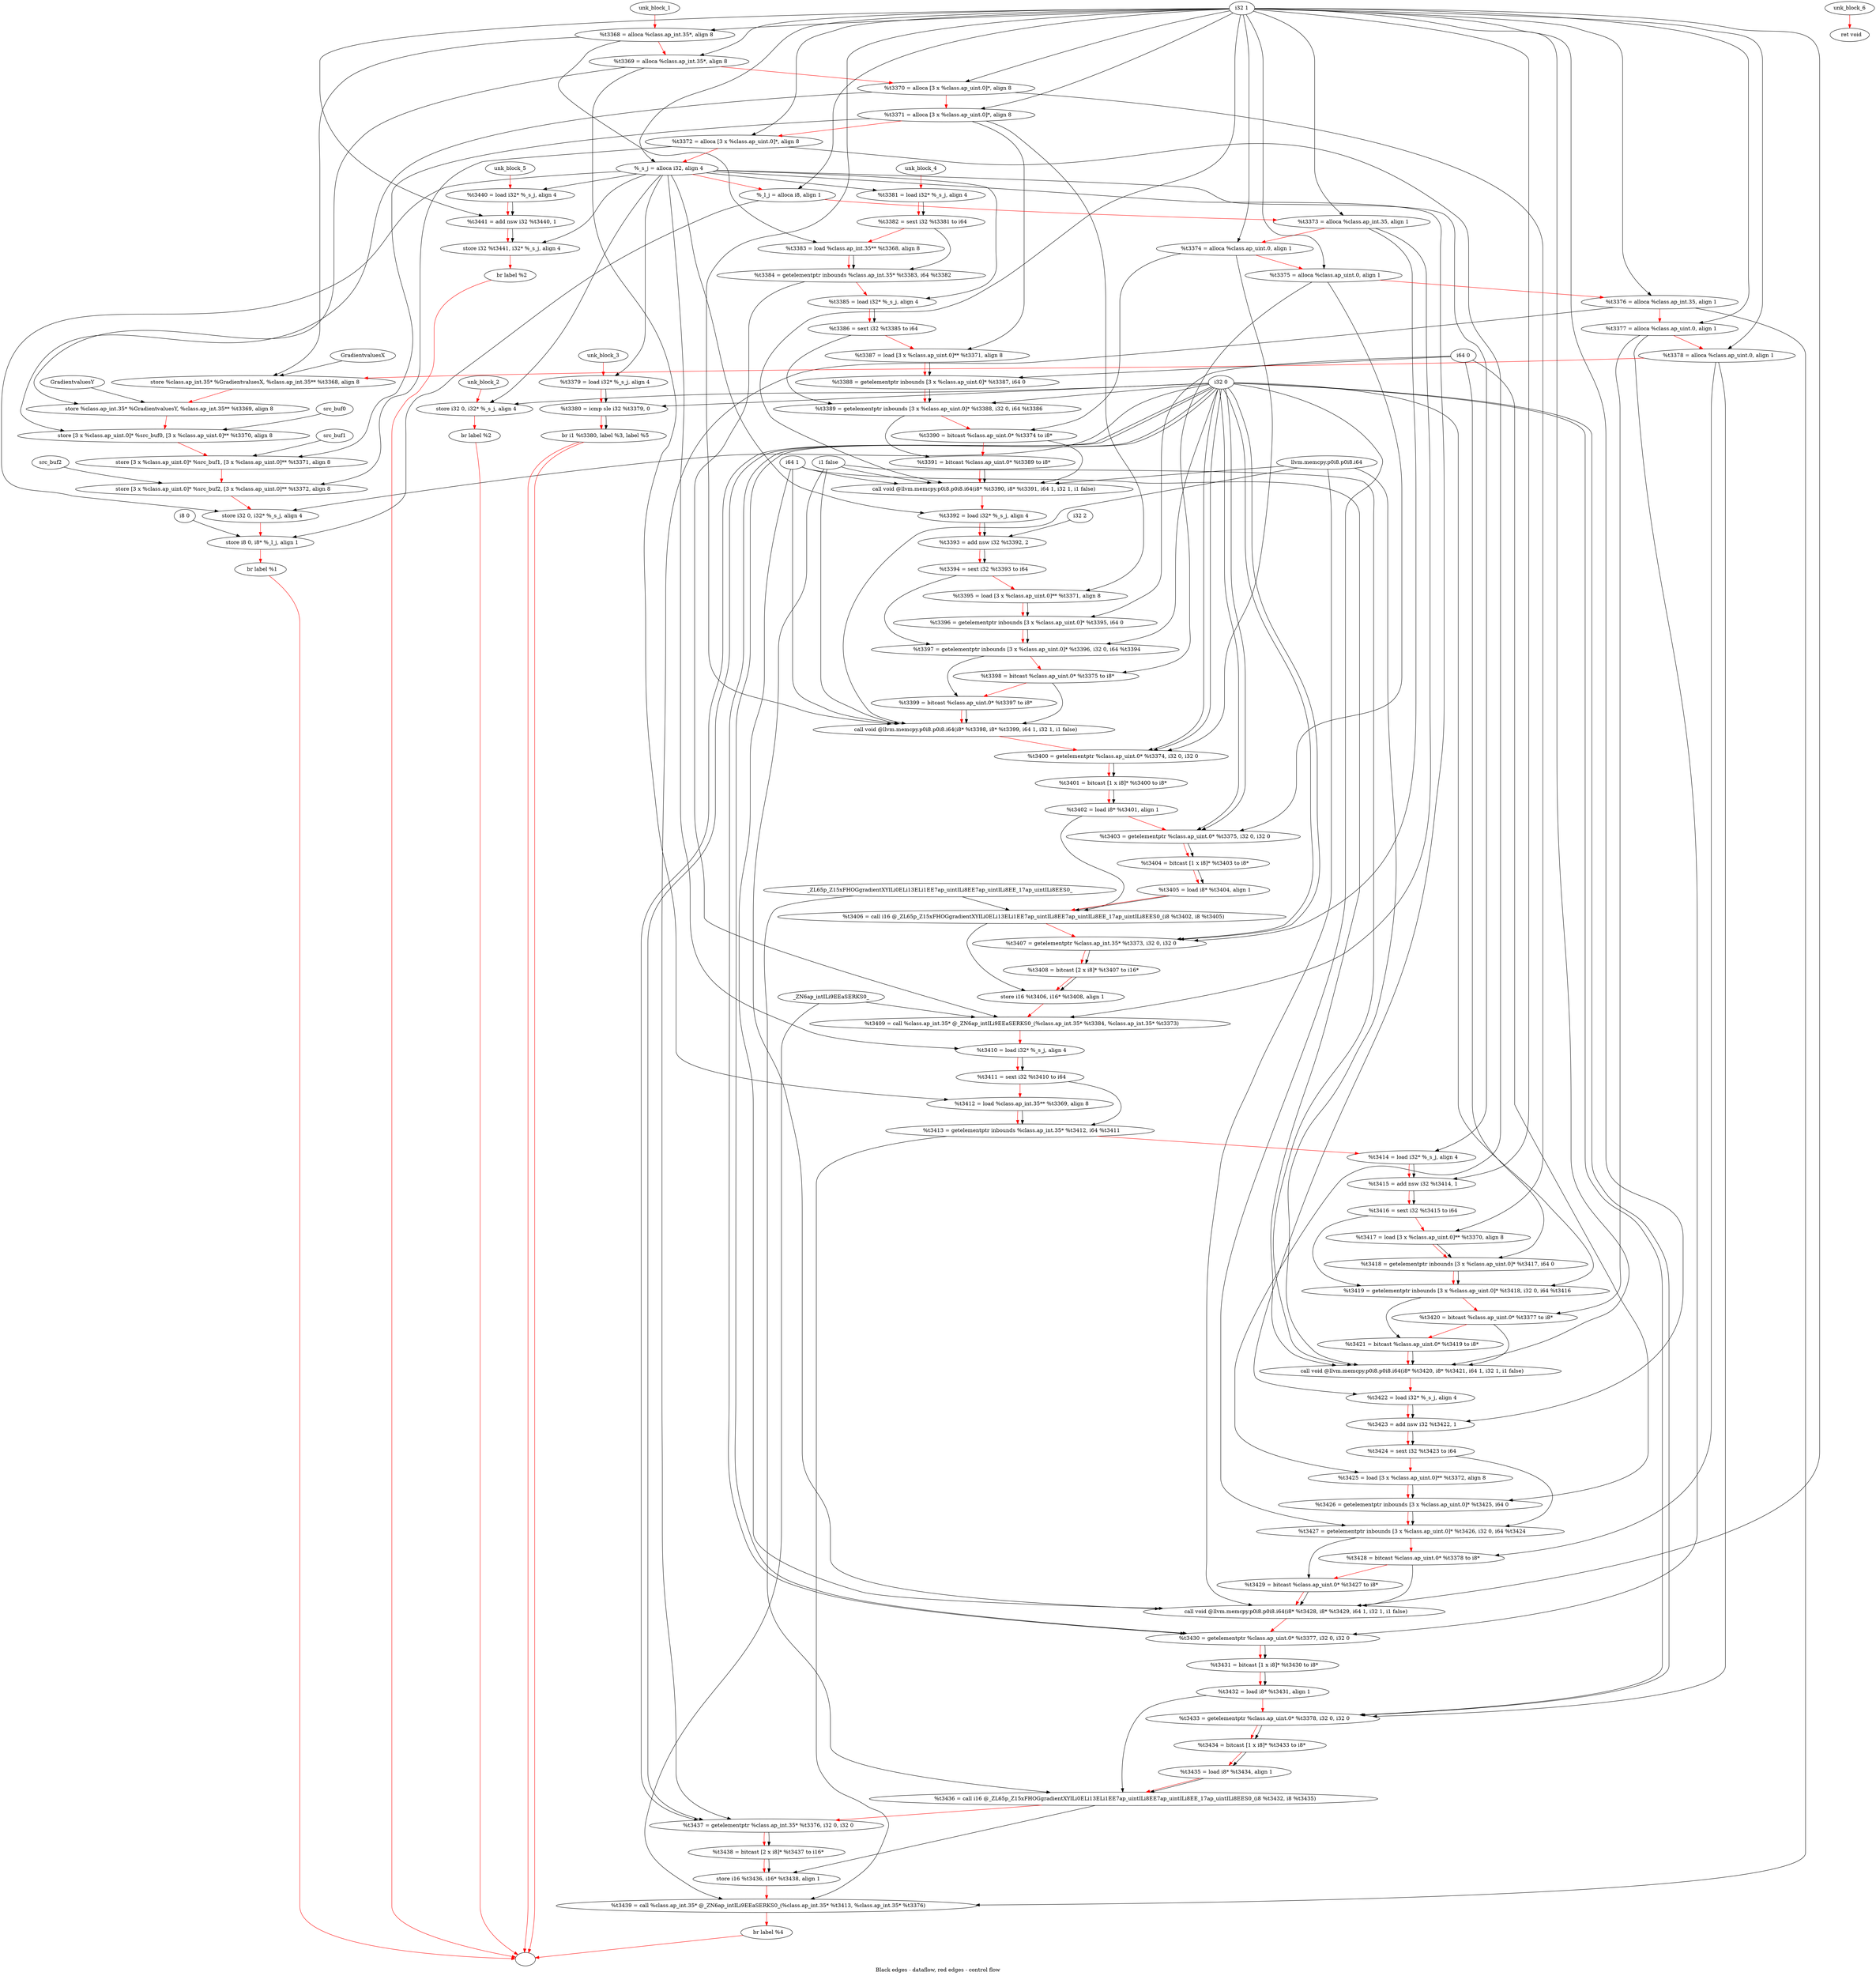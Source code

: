 digraph G {
compound=true
label="Black edges - dataflow, red edges - control flow"
"t3368" [label="  %t3368 = alloca %class.ap_int.35*, align 8"]
"t3369" [label="  %t3369 = alloca %class.ap_int.35*, align 8"]
"t3370" [label="  %t3370 = alloca [3 x %class.ap_uint.0]*, align 8"]
"t3371" [label="  %t3371 = alloca [3 x %class.ap_uint.0]*, align 8"]
"t3372" [label="  %t3372 = alloca [3 x %class.ap_uint.0]*, align 8"]
"_s_j" [label="  %_s_j = alloca i32, align 4"]
"_l_j" [label="  %_l_j = alloca i8, align 1"]
"t3373" [label="  %t3373 = alloca %class.ap_int.35, align 1"]
"t3374" [label="  %t3374 = alloca %class.ap_uint.0, align 1"]
"t3375" [label="  %t3375 = alloca %class.ap_uint.0, align 1"]
"t3376" [label="  %t3376 = alloca %class.ap_int.35, align 1"]
"t3377" [label="  %t3377 = alloca %class.ap_uint.0, align 1"]
"t3378" [label="  %t3378 = alloca %class.ap_uint.0, align 1"]
"_1" [label="  store %class.ap_int.35* %GradientvaluesX, %class.ap_int.35** %t3368, align 8"]
"_2" [label="  store %class.ap_int.35* %GradientvaluesY, %class.ap_int.35** %t3369, align 8"]
"_3" [label="  store [3 x %class.ap_uint.0]* %src_buf0, [3 x %class.ap_uint.0]** %t3370, align 8"]
"_4" [label="  store [3 x %class.ap_uint.0]* %src_buf1, [3 x %class.ap_uint.0]** %t3371, align 8"]
"_5" [label="  store [3 x %class.ap_uint.0]* %src_buf2, [3 x %class.ap_uint.0]** %t3372, align 8"]
"_6" [label="  store i32 0, i32* %_s_j, align 4"]
"_7" [label="  store i8 0, i8* %_l_j, align 1"]
"_8" [label="  br label %1"]
"unk_block_1" -> "t3368"[color=red]
"i32 1" -> "t3368"
"t3368" -> "t3369"[color=red weight=2]
"i32 1" -> "t3369"
"t3369" -> "t3370"[color=red weight=2]
"i32 1" -> "t3370"
"t3370" -> "t3371"[color=red weight=2]
"i32 1" -> "t3371"
"t3371" -> "t3372"[color=red weight=2]
"i32 1" -> "t3372"
"t3372" -> "_s_j"[color=red weight=2]
"i32 1" -> "_s_j"
"_s_j" -> "_l_j"[color=red weight=2]
"i32 1" -> "_l_j"
"_l_j" -> "t3373"[color=red weight=2]
"i32 1" -> "t3373"
"t3373" -> "t3374"[color=red weight=2]
"i32 1" -> "t3374"
"t3374" -> "t3375"[color=red weight=2]
"i32 1" -> "t3375"
"t3375" -> "t3376"[color=red weight=2]
"i32 1" -> "t3376"
"t3376" -> "t3377"[color=red weight=2]
"i32 1" -> "t3377"
"t3377" -> "t3378"[color=red weight=2]
"i32 1" -> "t3378"
"t3378" -> "_1"[color=red weight=2]
"GradientvaluesX" -> "_1"
"t3368" -> "_1"
"_1" -> "_2"[color=red weight=2]
"GradientvaluesY" -> "_2"
"t3369" -> "_2"
"_2" -> "_3"[color=red weight=2]
"src_buf0" -> "_3"
"t3370" -> "_3"
"_3" -> "_4"[color=red weight=2]
"src_buf1" -> "_4"
"t3371" -> "_4"
"_4" -> "_5"[color=red weight=2]
"src_buf2" -> "_5"
"t3372" -> "_5"
"_5" -> "_6"[color=red weight=2]
"i32 0" -> "_6"
"_s_j" -> "_6"
"_6" -> "_7"[color=red weight=2]
"i8 0" -> "_7"
"_l_j" -> "_7"
"_7" -> "_8"[color=red weight=2]
"_8" -> ""[color=red]

"_9" [label="  store i32 0, i32* %_s_j, align 4"]
"_10" [label="  br label %2"]
"unk_block_2" -> "_9"[color=red]
"i32 0" -> "_9"
"_s_j" -> "_9"
"_9" -> "_10"[color=red weight=2]
"_10" -> ""[color=red]

"t3379" [label="  %t3379 = load i32* %_s_j, align 4"]
"t3380" [label="  %t3380 = icmp sle i32 %t3379, 0"]
"_11" [label="  br i1 %t3380, label %3, label %5"]
"unk_block_3" -> "t3379"[color=red]
"_s_j" -> "t3379"
"t3379" -> "t3380"[color=red weight=2]
"t3379" -> "t3380"
"i32 0" -> "t3380"
"t3380" -> "_11"[color=red weight=2]
"t3380" -> "_11"
"_11" -> ""[color=red]
"_11" -> ""[color=red]

"t3381" [label="  %t3381 = load i32* %_s_j, align 4"]
"t3382" [label="  %t3382 = sext i32 %t3381 to i64"]
"t3383" [label="  %t3383 = load %class.ap_int.35** %t3368, align 8"]
"t3384" [label="  %t3384 = getelementptr inbounds %class.ap_int.35* %t3383, i64 %t3382"]
"t3385" [label="  %t3385 = load i32* %_s_j, align 4"]
"t3386" [label="  %t3386 = sext i32 %t3385 to i64"]
"t3387" [label="  %t3387 = load [3 x %class.ap_uint.0]** %t3371, align 8"]
"t3388" [label="  %t3388 = getelementptr inbounds [3 x %class.ap_uint.0]* %t3387, i64 0"]
"t3389" [label="  %t3389 = getelementptr inbounds [3 x %class.ap_uint.0]* %t3388, i32 0, i64 %t3386"]
"t3390" [label="  %t3390 = bitcast %class.ap_uint.0* %t3374 to i8*"]
"t3391" [label="  %t3391 = bitcast %class.ap_uint.0* %t3389 to i8*"]
"_12" [label="  call void @llvm.memcpy.p0i8.p0i8.i64(i8* %t3390, i8* %t3391, i64 1, i32 1, i1 false)"]
"t3392" [label="  %t3392 = load i32* %_s_j, align 4"]
"t3393" [label="  %t3393 = add nsw i32 %t3392, 2"]
"t3394" [label="  %t3394 = sext i32 %t3393 to i64"]
"t3395" [label="  %t3395 = load [3 x %class.ap_uint.0]** %t3371, align 8"]
"t3396" [label="  %t3396 = getelementptr inbounds [3 x %class.ap_uint.0]* %t3395, i64 0"]
"t3397" [label="  %t3397 = getelementptr inbounds [3 x %class.ap_uint.0]* %t3396, i32 0, i64 %t3394"]
"t3398" [label="  %t3398 = bitcast %class.ap_uint.0* %t3375 to i8*"]
"t3399" [label="  %t3399 = bitcast %class.ap_uint.0* %t3397 to i8*"]
"_13" [label="  call void @llvm.memcpy.p0i8.p0i8.i64(i8* %t3398, i8* %t3399, i64 1, i32 1, i1 false)"]
"t3400" [label="  %t3400 = getelementptr %class.ap_uint.0* %t3374, i32 0, i32 0"]
"t3401" [label="  %t3401 = bitcast [1 x i8]* %t3400 to i8*"]
"t3402" [label="  %t3402 = load i8* %t3401, align 1"]
"t3403" [label="  %t3403 = getelementptr %class.ap_uint.0* %t3375, i32 0, i32 0"]
"t3404" [label="  %t3404 = bitcast [1 x i8]* %t3403 to i8*"]
"t3405" [label="  %t3405 = load i8* %t3404, align 1"]
"t3406" [label="  %t3406 = call i16 @_ZL65p_Z15xFHOGgradientXYILi0ELi13ELi1EE7ap_uintILi8EE7ap_uintILi8EE_17ap_uintILi8EES0_(i8 %t3402, i8 %t3405)"]
"t3407" [label="  %t3407 = getelementptr %class.ap_int.35* %t3373, i32 0, i32 0"]
"t3408" [label="  %t3408 = bitcast [2 x i8]* %t3407 to i16*"]
"_14" [label="  store i16 %t3406, i16* %t3408, align 1"]
"t3409" [label="  %t3409 = call %class.ap_int.35* @_ZN6ap_intILi9EEaSERKS0_(%class.ap_int.35* %t3384, %class.ap_int.35* %t3373)"]
"t3410" [label="  %t3410 = load i32* %_s_j, align 4"]
"t3411" [label="  %t3411 = sext i32 %t3410 to i64"]
"t3412" [label="  %t3412 = load %class.ap_int.35** %t3369, align 8"]
"t3413" [label="  %t3413 = getelementptr inbounds %class.ap_int.35* %t3412, i64 %t3411"]
"t3414" [label="  %t3414 = load i32* %_s_j, align 4"]
"t3415" [label="  %t3415 = add nsw i32 %t3414, 1"]
"t3416" [label="  %t3416 = sext i32 %t3415 to i64"]
"t3417" [label="  %t3417 = load [3 x %class.ap_uint.0]** %t3370, align 8"]
"t3418" [label="  %t3418 = getelementptr inbounds [3 x %class.ap_uint.0]* %t3417, i64 0"]
"t3419" [label="  %t3419 = getelementptr inbounds [3 x %class.ap_uint.0]* %t3418, i32 0, i64 %t3416"]
"t3420" [label="  %t3420 = bitcast %class.ap_uint.0* %t3377 to i8*"]
"t3421" [label="  %t3421 = bitcast %class.ap_uint.0* %t3419 to i8*"]
"_15" [label="  call void @llvm.memcpy.p0i8.p0i8.i64(i8* %t3420, i8* %t3421, i64 1, i32 1, i1 false)"]
"t3422" [label="  %t3422 = load i32* %_s_j, align 4"]
"t3423" [label="  %t3423 = add nsw i32 %t3422, 1"]
"t3424" [label="  %t3424 = sext i32 %t3423 to i64"]
"t3425" [label="  %t3425 = load [3 x %class.ap_uint.0]** %t3372, align 8"]
"t3426" [label="  %t3426 = getelementptr inbounds [3 x %class.ap_uint.0]* %t3425, i64 0"]
"t3427" [label="  %t3427 = getelementptr inbounds [3 x %class.ap_uint.0]* %t3426, i32 0, i64 %t3424"]
"t3428" [label="  %t3428 = bitcast %class.ap_uint.0* %t3378 to i8*"]
"t3429" [label="  %t3429 = bitcast %class.ap_uint.0* %t3427 to i8*"]
"_16" [label="  call void @llvm.memcpy.p0i8.p0i8.i64(i8* %t3428, i8* %t3429, i64 1, i32 1, i1 false)"]
"t3430" [label="  %t3430 = getelementptr %class.ap_uint.0* %t3377, i32 0, i32 0"]
"t3431" [label="  %t3431 = bitcast [1 x i8]* %t3430 to i8*"]
"t3432" [label="  %t3432 = load i8* %t3431, align 1"]
"t3433" [label="  %t3433 = getelementptr %class.ap_uint.0* %t3378, i32 0, i32 0"]
"t3434" [label="  %t3434 = bitcast [1 x i8]* %t3433 to i8*"]
"t3435" [label="  %t3435 = load i8* %t3434, align 1"]
"t3436" [label="  %t3436 = call i16 @_ZL65p_Z15xFHOGgradientXYILi0ELi13ELi1EE7ap_uintILi8EE7ap_uintILi8EE_17ap_uintILi8EES0_(i8 %t3432, i8 %t3435)"]
"t3437" [label="  %t3437 = getelementptr %class.ap_int.35* %t3376, i32 0, i32 0"]
"t3438" [label="  %t3438 = bitcast [2 x i8]* %t3437 to i16*"]
"_17" [label="  store i16 %t3436, i16* %t3438, align 1"]
"t3439" [label="  %t3439 = call %class.ap_int.35* @_ZN6ap_intILi9EEaSERKS0_(%class.ap_int.35* %t3413, %class.ap_int.35* %t3376)"]
"_18" [label="  br label %4"]
"unk_block_4" -> "t3381"[color=red]
"_s_j" -> "t3381"
"t3381" -> "t3382"[color=red weight=2]
"t3381" -> "t3382"
"t3382" -> "t3383"[color=red weight=2]
"t3368" -> "t3383"
"t3383" -> "t3384"[color=red weight=2]
"t3383" -> "t3384"
"t3382" -> "t3384"
"t3384" -> "t3385"[color=red weight=2]
"_s_j" -> "t3385"
"t3385" -> "t3386"[color=red weight=2]
"t3385" -> "t3386"
"t3386" -> "t3387"[color=red weight=2]
"t3371" -> "t3387"
"t3387" -> "t3388"[color=red weight=2]
"t3387" -> "t3388"
"i64 0" -> "t3388"
"t3388" -> "t3389"[color=red weight=2]
"t3388" -> "t3389"
"i32 0" -> "t3389"
"t3386" -> "t3389"
"t3389" -> "t3390"[color=red weight=2]
"t3374" -> "t3390"
"t3390" -> "t3391"[color=red weight=2]
"t3389" -> "t3391"
"t3391" -> "_12"[color=red weight=2]
"t3390" -> "_12"
"t3391" -> "_12"
"i64 1" -> "_12"
"i32 1" -> "_12"
"i1 false" -> "_12"
"llvm.memcpy.p0i8.p0i8.i64" -> "_12"
"_12" -> "t3392"[color=red weight=2]
"_s_j" -> "t3392"
"t3392" -> "t3393"[color=red weight=2]
"t3392" -> "t3393"
"i32 2" -> "t3393"
"t3393" -> "t3394"[color=red weight=2]
"t3393" -> "t3394"
"t3394" -> "t3395"[color=red weight=2]
"t3371" -> "t3395"
"t3395" -> "t3396"[color=red weight=2]
"t3395" -> "t3396"
"i64 0" -> "t3396"
"t3396" -> "t3397"[color=red weight=2]
"t3396" -> "t3397"
"i32 0" -> "t3397"
"t3394" -> "t3397"
"t3397" -> "t3398"[color=red weight=2]
"t3375" -> "t3398"
"t3398" -> "t3399"[color=red weight=2]
"t3397" -> "t3399"
"t3399" -> "_13"[color=red weight=2]
"t3398" -> "_13"
"t3399" -> "_13"
"i64 1" -> "_13"
"i32 1" -> "_13"
"i1 false" -> "_13"
"llvm.memcpy.p0i8.p0i8.i64" -> "_13"
"_13" -> "t3400"[color=red weight=2]
"t3374" -> "t3400"
"i32 0" -> "t3400"
"i32 0" -> "t3400"
"t3400" -> "t3401"[color=red weight=2]
"t3400" -> "t3401"
"t3401" -> "t3402"[color=red weight=2]
"t3401" -> "t3402"
"t3402" -> "t3403"[color=red weight=2]
"t3375" -> "t3403"
"i32 0" -> "t3403"
"i32 0" -> "t3403"
"t3403" -> "t3404"[color=red weight=2]
"t3403" -> "t3404"
"t3404" -> "t3405"[color=red weight=2]
"t3404" -> "t3405"
"t3405" -> "t3406"[color=red weight=2]
"t3402" -> "t3406"
"t3405" -> "t3406"
"_ZL65p_Z15xFHOGgradientXYILi0ELi13ELi1EE7ap_uintILi8EE7ap_uintILi8EE_17ap_uintILi8EES0_" -> "t3406"
"t3406" -> "t3407"[color=red weight=2]
"t3373" -> "t3407"
"i32 0" -> "t3407"
"i32 0" -> "t3407"
"t3407" -> "t3408"[color=red weight=2]
"t3407" -> "t3408"
"t3408" -> "_14"[color=red weight=2]
"t3406" -> "_14"
"t3408" -> "_14"
"_14" -> "t3409"[color=red weight=2]
"t3384" -> "t3409"
"t3373" -> "t3409"
"_ZN6ap_intILi9EEaSERKS0_" -> "t3409"
"t3409" -> "t3410"[color=red weight=2]
"_s_j" -> "t3410"
"t3410" -> "t3411"[color=red weight=2]
"t3410" -> "t3411"
"t3411" -> "t3412"[color=red weight=2]
"t3369" -> "t3412"
"t3412" -> "t3413"[color=red weight=2]
"t3412" -> "t3413"
"t3411" -> "t3413"
"t3413" -> "t3414"[color=red weight=2]
"_s_j" -> "t3414"
"t3414" -> "t3415"[color=red weight=2]
"t3414" -> "t3415"
"i32 1" -> "t3415"
"t3415" -> "t3416"[color=red weight=2]
"t3415" -> "t3416"
"t3416" -> "t3417"[color=red weight=2]
"t3370" -> "t3417"
"t3417" -> "t3418"[color=red weight=2]
"t3417" -> "t3418"
"i64 0" -> "t3418"
"t3418" -> "t3419"[color=red weight=2]
"t3418" -> "t3419"
"i32 0" -> "t3419"
"t3416" -> "t3419"
"t3419" -> "t3420"[color=red weight=2]
"t3377" -> "t3420"
"t3420" -> "t3421"[color=red weight=2]
"t3419" -> "t3421"
"t3421" -> "_15"[color=red weight=2]
"t3420" -> "_15"
"t3421" -> "_15"
"i64 1" -> "_15"
"i32 1" -> "_15"
"i1 false" -> "_15"
"llvm.memcpy.p0i8.p0i8.i64" -> "_15"
"_15" -> "t3422"[color=red weight=2]
"_s_j" -> "t3422"
"t3422" -> "t3423"[color=red weight=2]
"t3422" -> "t3423"
"i32 1" -> "t3423"
"t3423" -> "t3424"[color=red weight=2]
"t3423" -> "t3424"
"t3424" -> "t3425"[color=red weight=2]
"t3372" -> "t3425"
"t3425" -> "t3426"[color=red weight=2]
"t3425" -> "t3426"
"i64 0" -> "t3426"
"t3426" -> "t3427"[color=red weight=2]
"t3426" -> "t3427"
"i32 0" -> "t3427"
"t3424" -> "t3427"
"t3427" -> "t3428"[color=red weight=2]
"t3378" -> "t3428"
"t3428" -> "t3429"[color=red weight=2]
"t3427" -> "t3429"
"t3429" -> "_16"[color=red weight=2]
"t3428" -> "_16"
"t3429" -> "_16"
"i64 1" -> "_16"
"i32 1" -> "_16"
"i1 false" -> "_16"
"llvm.memcpy.p0i8.p0i8.i64" -> "_16"
"_16" -> "t3430"[color=red weight=2]
"t3377" -> "t3430"
"i32 0" -> "t3430"
"i32 0" -> "t3430"
"t3430" -> "t3431"[color=red weight=2]
"t3430" -> "t3431"
"t3431" -> "t3432"[color=red weight=2]
"t3431" -> "t3432"
"t3432" -> "t3433"[color=red weight=2]
"t3378" -> "t3433"
"i32 0" -> "t3433"
"i32 0" -> "t3433"
"t3433" -> "t3434"[color=red weight=2]
"t3433" -> "t3434"
"t3434" -> "t3435"[color=red weight=2]
"t3434" -> "t3435"
"t3435" -> "t3436"[color=red weight=2]
"t3432" -> "t3436"
"t3435" -> "t3436"
"_ZL65p_Z15xFHOGgradientXYILi0ELi13ELi1EE7ap_uintILi8EE7ap_uintILi8EE_17ap_uintILi8EES0_" -> "t3436"
"t3436" -> "t3437"[color=red weight=2]
"t3376" -> "t3437"
"i32 0" -> "t3437"
"i32 0" -> "t3437"
"t3437" -> "t3438"[color=red weight=2]
"t3437" -> "t3438"
"t3438" -> "_17"[color=red weight=2]
"t3436" -> "_17"
"t3438" -> "_17"
"_17" -> "t3439"[color=red weight=2]
"t3413" -> "t3439"
"t3376" -> "t3439"
"_ZN6ap_intILi9EEaSERKS0_" -> "t3439"
"t3439" -> "_18"[color=red weight=2]
"_18" -> ""[color=red]

"t3440" [label="  %t3440 = load i32* %_s_j, align 4"]
"t3441" [label="  %t3441 = add nsw i32 %t3440, 1"]
"_19" [label="  store i32 %t3441, i32* %_s_j, align 4"]
"_20" [label="  br label %2"]
"unk_block_5" -> "t3440"[color=red]
"_s_j" -> "t3440"
"t3440" -> "t3441"[color=red weight=2]
"t3440" -> "t3441"
"i32 1" -> "t3441"
"t3441" -> "_19"[color=red weight=2]
"t3441" -> "_19"
"_s_j" -> "_19"
"_19" -> "_20"[color=red weight=2]
"_20" -> ""[color=red]

"_21" [label="  ret void"]
"unk_block_6" -> "_21"[color=red]

}
